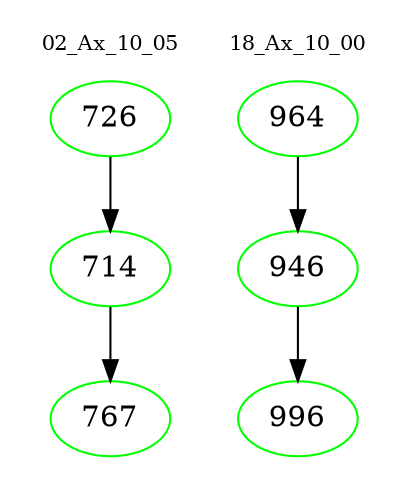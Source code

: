 digraph{
subgraph cluster_0 {
color = white
label = "02_Ax_10_05";
fontsize=10;
T0_726 [label="726", color="green"]
T0_726 -> T0_714 [color="black"]
T0_714 [label="714", color="green"]
T0_714 -> T0_767 [color="black"]
T0_767 [label="767", color="green"]
}
subgraph cluster_1 {
color = white
label = "18_Ax_10_00";
fontsize=10;
T1_964 [label="964", color="green"]
T1_964 -> T1_946 [color="black"]
T1_946 [label="946", color="green"]
T1_946 -> T1_996 [color="black"]
T1_996 [label="996", color="green"]
}
}
